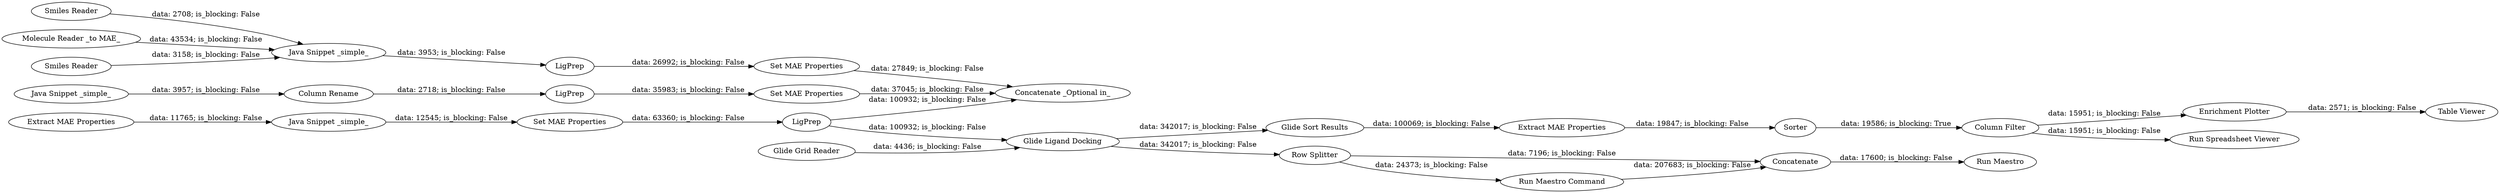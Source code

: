 digraph {
	"8149019839836109821_468" [label="Glide Ligand Docking"]
	"8149019839836109821_424" [label=Concatenate]
	"8149019839836109821_463" [label="Smiles Reader"]
	"-1028690532360146065_145" [label="Extract MAE Properties"]
	"283042313132775787_377" [label="Extract MAE Properties"]
	"8149019839836109821_467" [label="Enrichment Plotter"]
	"8149019839836109821_452" [label="Molecule Reader _to MAE_"]
	"283042313132775787_411" [label="Column Rename"]
	"283042313132775787_365" [label="Java Snippet _simple_"]
	"8149019839836109821_151" [label="Run Spreadsheet Viewer"]
	"283042313132775787_9688" [label=LigPrep]
	"-1028690532360146065_158" [label="Column Filter"]
	"8149019839836109821_413" [label="Table Viewer"]
	"8149019839836109821_159" [label="Run Maestro"]
	"283042313132775787_9687" [label=LigPrep]
	"283042313132775787_407" [label="Concatenate _Optional in_"]
	"-1028690532360146065_142" [label="Glide Sort Results"]
	"283042313132775787_410" [label="Set MAE Properties"]
	"8149019839836109821_414" [label="Run Maestro Command"]
	"8149019839836109821_446" [label="Row Splitter"]
	"283042313132775787_64" [label="Set MAE Properties"]
	"-1028690532360146065_149" [label=Sorter]
	"283042313132775787_9689" [label=LigPrep]
	"8149019839836109821_466" [label="Glide Grid Reader"]
	"283042313132775787_364" [label="Set MAE Properties"]
	"8149019839836109821_464" [label="Smiles Reader"]
	"283042313132775787_50" [label="Java Snippet _simple_"]
	"283042313132775787_49" [label="Java Snippet _simple_"]
	"-1028690532360146065_158" -> "8149019839836109821_467" [label="data: 15951; is_blocking: False"]
	"283042313132775787_377" -> "283042313132775787_365" [label="data: 11765; is_blocking: False"]
	"8149019839836109821_446" -> "8149019839836109821_424" [label="data: 7196; is_blocking: False"]
	"8149019839836109821_463" -> "283042313132775787_49" [label="data: 2708; is_blocking: False"]
	"283042313132775787_9689" -> "283042313132775787_64" [label="data: 35983; is_blocking: False"]
	"8149019839836109821_414" -> "8149019839836109821_424" [label="data: 207683; is_blocking: False"]
	"-1028690532360146065_145" -> "-1028690532360146065_149" [label="data: 19847; is_blocking: False"]
	"8149019839836109821_424" -> "8149019839836109821_159" [label="data: 17600; is_blocking: False"]
	"283042313132775787_9688" -> "283042313132775787_410" [label="data: 26992; is_blocking: False"]
	"8149019839836109821_467" -> "8149019839836109821_413" [label="data: 2571; is_blocking: False"]
	"8149019839836109821_452" -> "283042313132775787_49" [label="data: 43534; is_blocking: False"]
	"283042313132775787_364" -> "283042313132775787_9687" [label="data: 63360; is_blocking: False"]
	"8149019839836109821_468" -> "8149019839836109821_446" [label="data: 342017; is_blocking: False"]
	"-1028690532360146065_142" -> "-1028690532360146065_145" [label="data: 100069; is_blocking: False"]
	"8149019839836109821_468" -> "-1028690532360146065_142" [label="data: 342017; is_blocking: False"]
	"-1028690532360146065_158" -> "8149019839836109821_151" [label="data: 15951; is_blocking: False"]
	"283042313132775787_49" -> "283042313132775787_9688" [label="data: 3953; is_blocking: False"]
	"8149019839836109821_464" -> "283042313132775787_49" [label="data: 3158; is_blocking: False"]
	"283042313132775787_365" -> "283042313132775787_364" [label="data: 12545; is_blocking: False"]
	"283042313132775787_410" -> "283042313132775787_407" [label="data: 27849; is_blocking: False"]
	"-1028690532360146065_149" -> "-1028690532360146065_158" [label="data: 19586; is_blocking: True"]
	"8149019839836109821_446" -> "8149019839836109821_414" [label="data: 24373; is_blocking: False"]
	"283042313132775787_9687" -> "283042313132775787_407" [label="data: 100932; is_blocking: False"]
	"283042313132775787_50" -> "283042313132775787_411" [label="data: 3957; is_blocking: False"]
	"8149019839836109821_466" -> "8149019839836109821_468" [label="data: 4436; is_blocking: False"]
	"283042313132775787_64" -> "283042313132775787_407" [label="data: 37045; is_blocking: False"]
	"283042313132775787_411" -> "283042313132775787_9689" [label="data: 2718; is_blocking: False"]
	"283042313132775787_9687" -> "8149019839836109821_468" [label="data: 100932; is_blocking: False"]
	rankdir=LR
}
